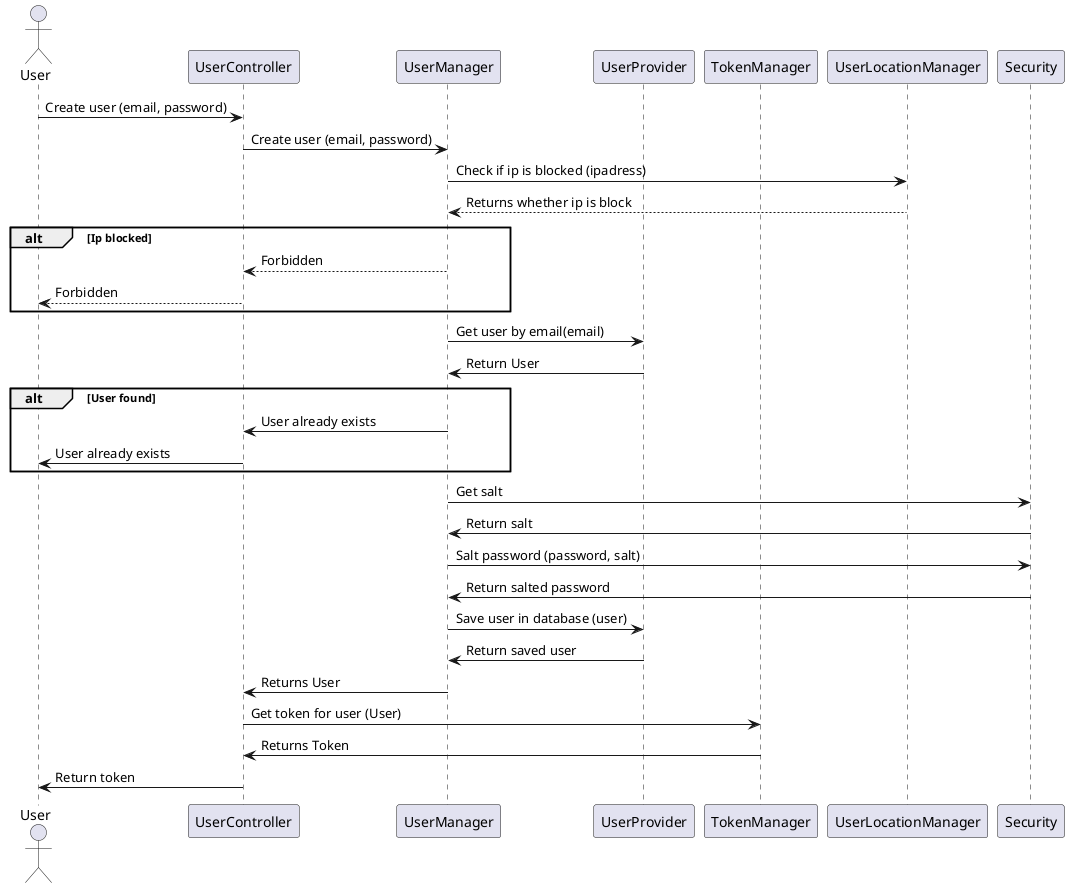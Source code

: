 @startuml Create User SD


actor User
participant UserController
participant UserManager
participant UserProvider
participant TokenManager
participant UserLocationManager
participant Security



User->UserController: Create user (email, password)
UserController->UserManager: Create user (email, password)
UserManager->UserLocationManager: Check if ip is blocked (ipadress)
UserLocationManager-->UserManager: Returns whether ip is block

alt Ip blocked
UserManager-->UserController: Forbidden
UserController-->User: Forbidden
end

UserManager->UserProvider: Get user by email(email)
UserProvider->UserManager: Return User

alt User found

UserManager->UserController: User already exists
UserController->User: User already exists

end


UserManager->Security: Get salt
Security->UserManager: Return salt

UserManager->Security: Salt password (password, salt)
Security->UserManager: Return salted password

UserManager->UserProvider: Save user in database (user)
UserProvider->UserManager: Return saved user


UserManager->UserController: Returns User
UserController->TokenManager: Get token for user (User)
TokenManager->UserController: Returns Token

UserController->User: Return token

@enduml